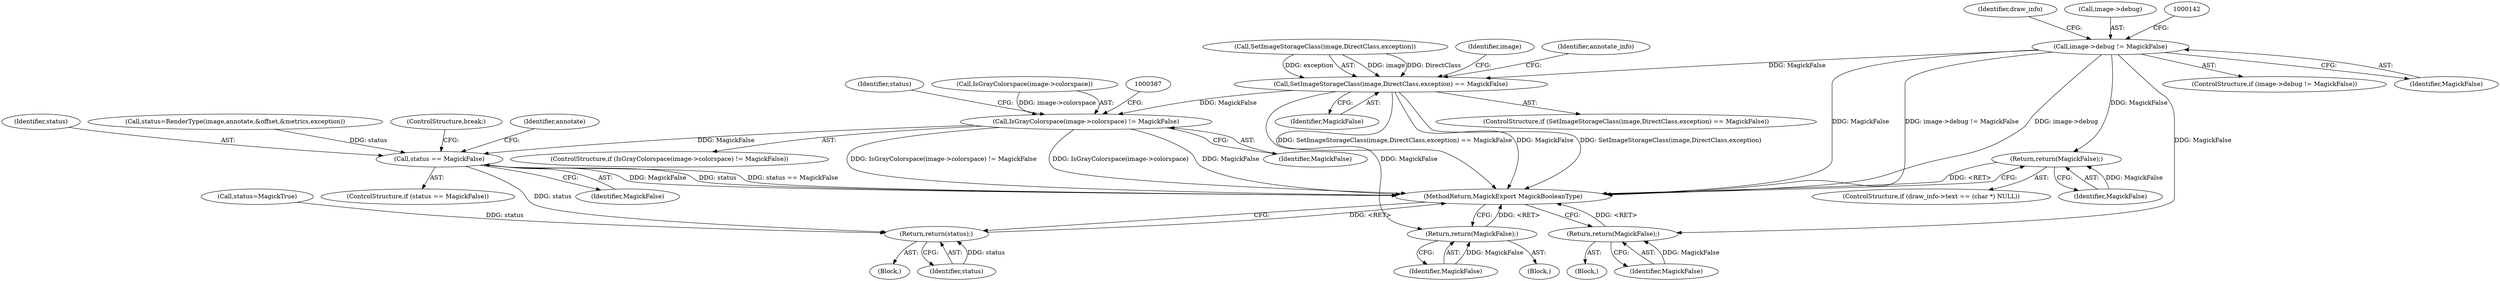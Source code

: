 digraph "0_ImageMagick_f595a1985233c399a05c0c37cc41de16a90dd025@pointer" {
"1000136" [label="(Call,image->debug != MagickFalse)"];
"1000170" [label="(Return,return(MagickFalse);)"];
"1000251" [label="(Return,return(MagickFalse);)"];
"1000356" [label="(Call,SetImageStorageClass(image,DirectClass,exception) == MagickFalse)"];
"1000377" [label="(Return,return(MagickFalse);)"];
"1000380" [label="(Call,IsGrayColorspace(image->colorspace) != MagickFalse)"];
"1001985" [label="(Call,status == MagickFalse)"];
"1002047" [label="(Return,return(status);)"];
"1000251" [label="(Return,return(MagickFalse);)"];
"1000135" [label="(ControlStructure,if (image->debug != MagickFalse))"];
"1000357" [label="(Call,SetImageStorageClass(image,DirectClass,exception))"];
"1000393" [label="(Identifier,status)"];
"1000392" [label="(Call,status=MagickTrue)"];
"1000378" [label="(Identifier,MagickFalse)"];
"1001985" [label="(Call,status == MagickFalse)"];
"1001987" [label="(Identifier,MagickFalse)"];
"1000162" [label="(ControlStructure,if (draw_info->text == (char *) NULL))"];
"1000108" [label="(Block,)"];
"1000136" [label="(Call,image->debug != MagickFalse)"];
"1000170" [label="(Return,return(MagickFalse);)"];
"1002048" [label="(Identifier,status)"];
"1000140" [label="(Identifier,MagickFalse)"];
"1000377" [label="(Return,return(MagickFalse);)"];
"1000242" [label="(Block,)"];
"1000383" [label="(Identifier,image)"];
"1000361" [label="(Identifier,MagickFalse)"];
"1001986" [label="(Identifier,status)"];
"1000364" [label="(Identifier,annotate_info)"];
"1001974" [label="(Call,status=RenderType(image,annotate,&offset,&metrics,exception))"];
"1002049" [label="(MethodReturn,MagickExport MagickBooleanType)"];
"1000385" [label="(Identifier,MagickFalse)"];
"1000381" [label="(Call,IsGrayColorspace(image->colorspace))"];
"1001988" [label="(ControlStructure,break;)"];
"1001992" [label="(Identifier,annotate)"];
"1001984" [label="(ControlStructure,if (status == MagickFalse))"];
"1000355" [label="(ControlStructure,if (SetImageStorageClass(image,DirectClass,exception) == MagickFalse))"];
"1000379" [label="(ControlStructure,if (IsGrayColorspace(image->colorspace) != MagickFalse))"];
"1000356" [label="(Call,SetImageStorageClass(image,DirectClass,exception) == MagickFalse)"];
"1000152" [label="(Identifier,draw_info)"];
"1000252" [label="(Identifier,MagickFalse)"];
"1000380" [label="(Call,IsGrayColorspace(image->colorspace) != MagickFalse)"];
"1002047" [label="(Return,return(status);)"];
"1000137" [label="(Call,image->debug)"];
"1000171" [label="(Identifier,MagickFalse)"];
"1000362" [label="(Block,)"];
"1000136" -> "1000135"  [label="AST: "];
"1000136" -> "1000140"  [label="CFG: "];
"1000137" -> "1000136"  [label="AST: "];
"1000140" -> "1000136"  [label="AST: "];
"1000142" -> "1000136"  [label="CFG: "];
"1000152" -> "1000136"  [label="CFG: "];
"1000136" -> "1002049"  [label="DDG: MagickFalse"];
"1000136" -> "1002049"  [label="DDG: image->debug != MagickFalse"];
"1000136" -> "1002049"  [label="DDG: image->debug"];
"1000136" -> "1000170"  [label="DDG: MagickFalse"];
"1000136" -> "1000251"  [label="DDG: MagickFalse"];
"1000136" -> "1000356"  [label="DDG: MagickFalse"];
"1000170" -> "1000162"  [label="AST: "];
"1000170" -> "1000171"  [label="CFG: "];
"1000171" -> "1000170"  [label="AST: "];
"1002049" -> "1000170"  [label="CFG: "];
"1000170" -> "1002049"  [label="DDG: <RET>"];
"1000171" -> "1000170"  [label="DDG: MagickFalse"];
"1000251" -> "1000242"  [label="AST: "];
"1000251" -> "1000252"  [label="CFG: "];
"1000252" -> "1000251"  [label="AST: "];
"1002049" -> "1000251"  [label="CFG: "];
"1000251" -> "1002049"  [label="DDG: <RET>"];
"1000252" -> "1000251"  [label="DDG: MagickFalse"];
"1000356" -> "1000355"  [label="AST: "];
"1000356" -> "1000361"  [label="CFG: "];
"1000357" -> "1000356"  [label="AST: "];
"1000361" -> "1000356"  [label="AST: "];
"1000364" -> "1000356"  [label="CFG: "];
"1000383" -> "1000356"  [label="CFG: "];
"1000356" -> "1002049"  [label="DDG: SetImageStorageClass(image,DirectClass,exception) == MagickFalse"];
"1000356" -> "1002049"  [label="DDG: MagickFalse"];
"1000356" -> "1002049"  [label="DDG: SetImageStorageClass(image,DirectClass,exception)"];
"1000357" -> "1000356"  [label="DDG: image"];
"1000357" -> "1000356"  [label="DDG: DirectClass"];
"1000357" -> "1000356"  [label="DDG: exception"];
"1000356" -> "1000377"  [label="DDG: MagickFalse"];
"1000356" -> "1000380"  [label="DDG: MagickFalse"];
"1000377" -> "1000362"  [label="AST: "];
"1000377" -> "1000378"  [label="CFG: "];
"1000378" -> "1000377"  [label="AST: "];
"1002049" -> "1000377"  [label="CFG: "];
"1000377" -> "1002049"  [label="DDG: <RET>"];
"1000378" -> "1000377"  [label="DDG: MagickFalse"];
"1000380" -> "1000379"  [label="AST: "];
"1000380" -> "1000385"  [label="CFG: "];
"1000381" -> "1000380"  [label="AST: "];
"1000385" -> "1000380"  [label="AST: "];
"1000387" -> "1000380"  [label="CFG: "];
"1000393" -> "1000380"  [label="CFG: "];
"1000380" -> "1002049"  [label="DDG: IsGrayColorspace(image->colorspace) != MagickFalse"];
"1000380" -> "1002049"  [label="DDG: IsGrayColorspace(image->colorspace)"];
"1000380" -> "1002049"  [label="DDG: MagickFalse"];
"1000381" -> "1000380"  [label="DDG: image->colorspace"];
"1000380" -> "1001985"  [label="DDG: MagickFalse"];
"1001985" -> "1001984"  [label="AST: "];
"1001985" -> "1001987"  [label="CFG: "];
"1001986" -> "1001985"  [label="AST: "];
"1001987" -> "1001985"  [label="AST: "];
"1001988" -> "1001985"  [label="CFG: "];
"1001992" -> "1001985"  [label="CFG: "];
"1001985" -> "1002049"  [label="DDG: MagickFalse"];
"1001985" -> "1002049"  [label="DDG: status"];
"1001985" -> "1002049"  [label="DDG: status == MagickFalse"];
"1001974" -> "1001985"  [label="DDG: status"];
"1001985" -> "1002047"  [label="DDG: status"];
"1002047" -> "1000108"  [label="AST: "];
"1002047" -> "1002048"  [label="CFG: "];
"1002048" -> "1002047"  [label="AST: "];
"1002049" -> "1002047"  [label="CFG: "];
"1002047" -> "1002049"  [label="DDG: <RET>"];
"1002048" -> "1002047"  [label="DDG: status"];
"1000392" -> "1002047"  [label="DDG: status"];
}
